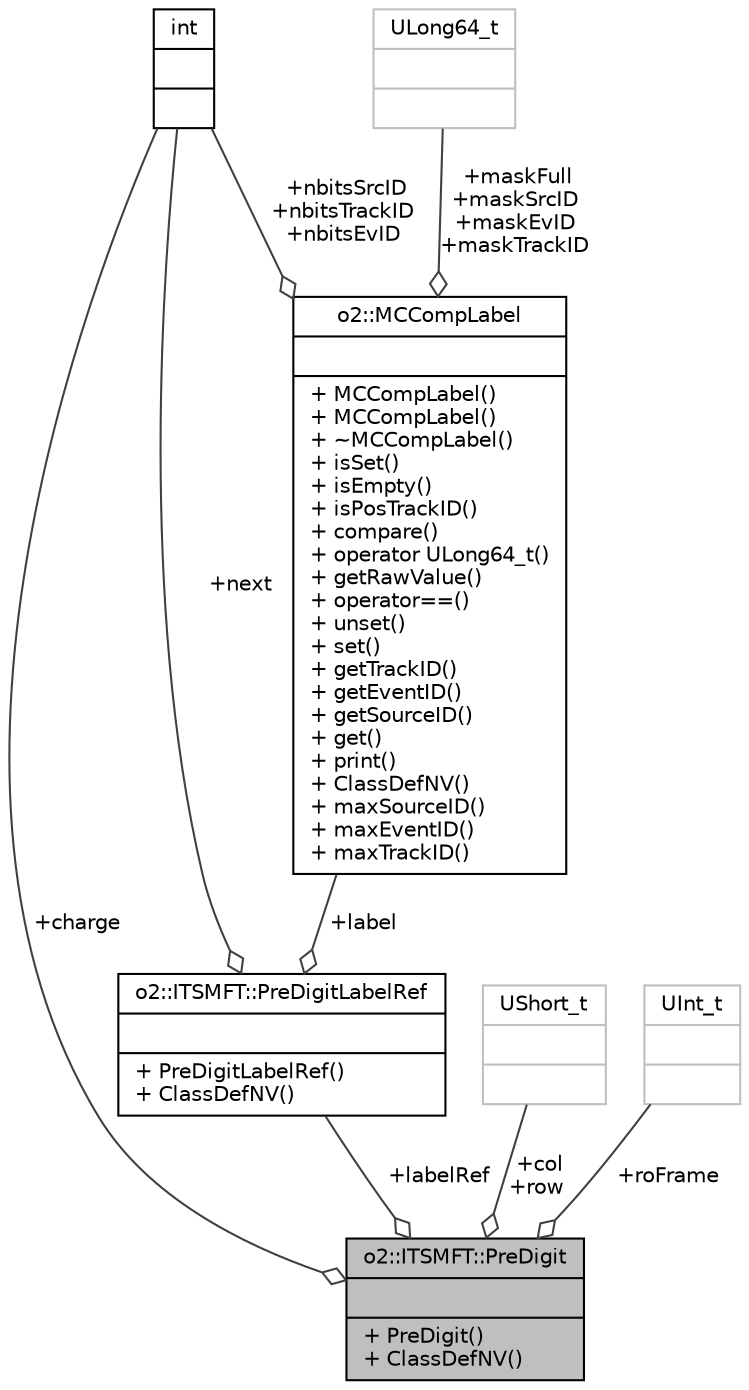 digraph "o2::ITSMFT::PreDigit"
{
 // INTERACTIVE_SVG=YES
  bgcolor="transparent";
  edge [fontname="Helvetica",fontsize="10",labelfontname="Helvetica",labelfontsize="10"];
  node [fontname="Helvetica",fontsize="10",shape=record];
  Node1 [label="{o2::ITSMFT::PreDigit\n||+ PreDigit()\l+ ClassDefNV()\l}",height=0.2,width=0.4,color="black", fillcolor="grey75", style="filled" fontcolor="black"];
  Node2 -> Node1 [color="grey25",fontsize="10",style="solid",label=" +labelRef" ,arrowhead="odiamond",fontname="Helvetica"];
  Node2 [label="{o2::ITSMFT::PreDigitLabelRef\n||+ PreDigitLabelRef()\l+ ClassDefNV()\l}",height=0.2,width=0.4,color="black",URL="$d1/d67/structo2_1_1ITSMFT_1_1PreDigitLabelRef.html"];
  Node3 -> Node2 [color="grey25",fontsize="10",style="solid",label=" +next" ,arrowhead="odiamond",fontname="Helvetica"];
  Node3 [label="{int\n||}",height=0.2,width=0.4,color="black",URL="$d1/da0/classint.html"];
  Node4 -> Node2 [color="grey25",fontsize="10",style="solid",label=" +label" ,arrowhead="odiamond",fontname="Helvetica"];
  Node4 [label="{o2::MCCompLabel\n||+ MCCompLabel()\l+ MCCompLabel()\l+ ~MCCompLabel()\l+ isSet()\l+ isEmpty()\l+ isPosTrackID()\l+ compare()\l+ operator ULong64_t()\l+ getRawValue()\l+ operator==()\l+ unset()\l+ set()\l+ getTrackID()\l+ getEventID()\l+ getSourceID()\l+ get()\l+ print()\l+ ClassDefNV()\l+ maxSourceID()\l+ maxEventID()\l+ maxTrackID()\l}",height=0.2,width=0.4,color="black",URL="$de/def/classo2_1_1MCCompLabel.html"];
  Node5 -> Node4 [color="grey25",fontsize="10",style="solid",label=" +maskFull\n+maskSrcID\n+maskEvID\n+maskTrackID" ,arrowhead="odiamond",fontname="Helvetica"];
  Node5 [label="{ULong64_t\n||}",height=0.2,width=0.4,color="grey75"];
  Node3 -> Node4 [color="grey25",fontsize="10",style="solid",label=" +nbitsSrcID\n+nbitsTrackID\n+nbitsEvID" ,arrowhead="odiamond",fontname="Helvetica"];
  Node3 -> Node1 [color="grey25",fontsize="10",style="solid",label=" +charge" ,arrowhead="odiamond",fontname="Helvetica"];
  Node6 -> Node1 [color="grey25",fontsize="10",style="solid",label=" +col\n+row" ,arrowhead="odiamond",fontname="Helvetica"];
  Node6 [label="{UShort_t\n||}",height=0.2,width=0.4,color="grey75"];
  Node7 -> Node1 [color="grey25",fontsize="10",style="solid",label=" +roFrame" ,arrowhead="odiamond",fontname="Helvetica"];
  Node7 [label="{UInt_t\n||}",height=0.2,width=0.4,color="grey75"];
}
